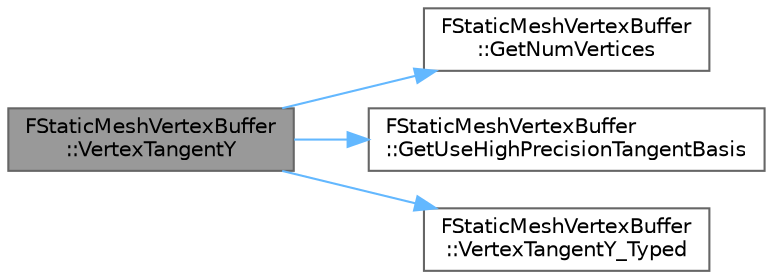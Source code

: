digraph "FStaticMeshVertexBuffer::VertexTangentY"
{
 // INTERACTIVE_SVG=YES
 // LATEX_PDF_SIZE
  bgcolor="transparent";
  edge [fontname=Helvetica,fontsize=10,labelfontname=Helvetica,labelfontsize=10];
  node [fontname=Helvetica,fontsize=10,shape=box,height=0.2,width=0.4];
  rankdir="LR";
  Node1 [id="Node000001",label="FStaticMeshVertexBuffer\l::VertexTangentY",height=0.2,width=0.4,color="gray40", fillcolor="grey60", style="filled", fontcolor="black",tooltip="Calculate the binormal (TangentY) vector using the normal,tangent vectors."];
  Node1 -> Node2 [id="edge1_Node000001_Node000002",color="steelblue1",style="solid",tooltip=" "];
  Node2 [id="Node000002",label="FStaticMeshVertexBuffer\l::GetNumVertices",height=0.2,width=0.4,color="grey40", fillcolor="white", style="filled",URL="$d7/d68/classFStaticMeshVertexBuffer.html#aa600e4aa2a0847b215a64adb78f11c94",tooltip=" "];
  Node1 -> Node3 [id="edge2_Node000001_Node000003",color="steelblue1",style="solid",tooltip=" "];
  Node3 [id="Node000003",label="FStaticMeshVertexBuffer\l::GetUseHighPrecisionTangentBasis",height=0.2,width=0.4,color="grey40", fillcolor="white", style="filled",URL="$d7/d68/classFStaticMeshVertexBuffer.html#a4ce4c7af988c236329c1f85b9607ee2a",tooltip=" "];
  Node1 -> Node4 [id="edge3_Node000001_Node000004",color="steelblue1",style="solid",tooltip=" "];
  Node4 [id="Node000004",label="FStaticMeshVertexBuffer\l::VertexTangentY_Typed",height=0.2,width=0.4,color="grey40", fillcolor="white", style="filled",URL="$d7/d68/classFStaticMeshVertexBuffer.html#a9fabdbe6baa7186f525a3daea9ee7e5c",tooltip=" "];
}
